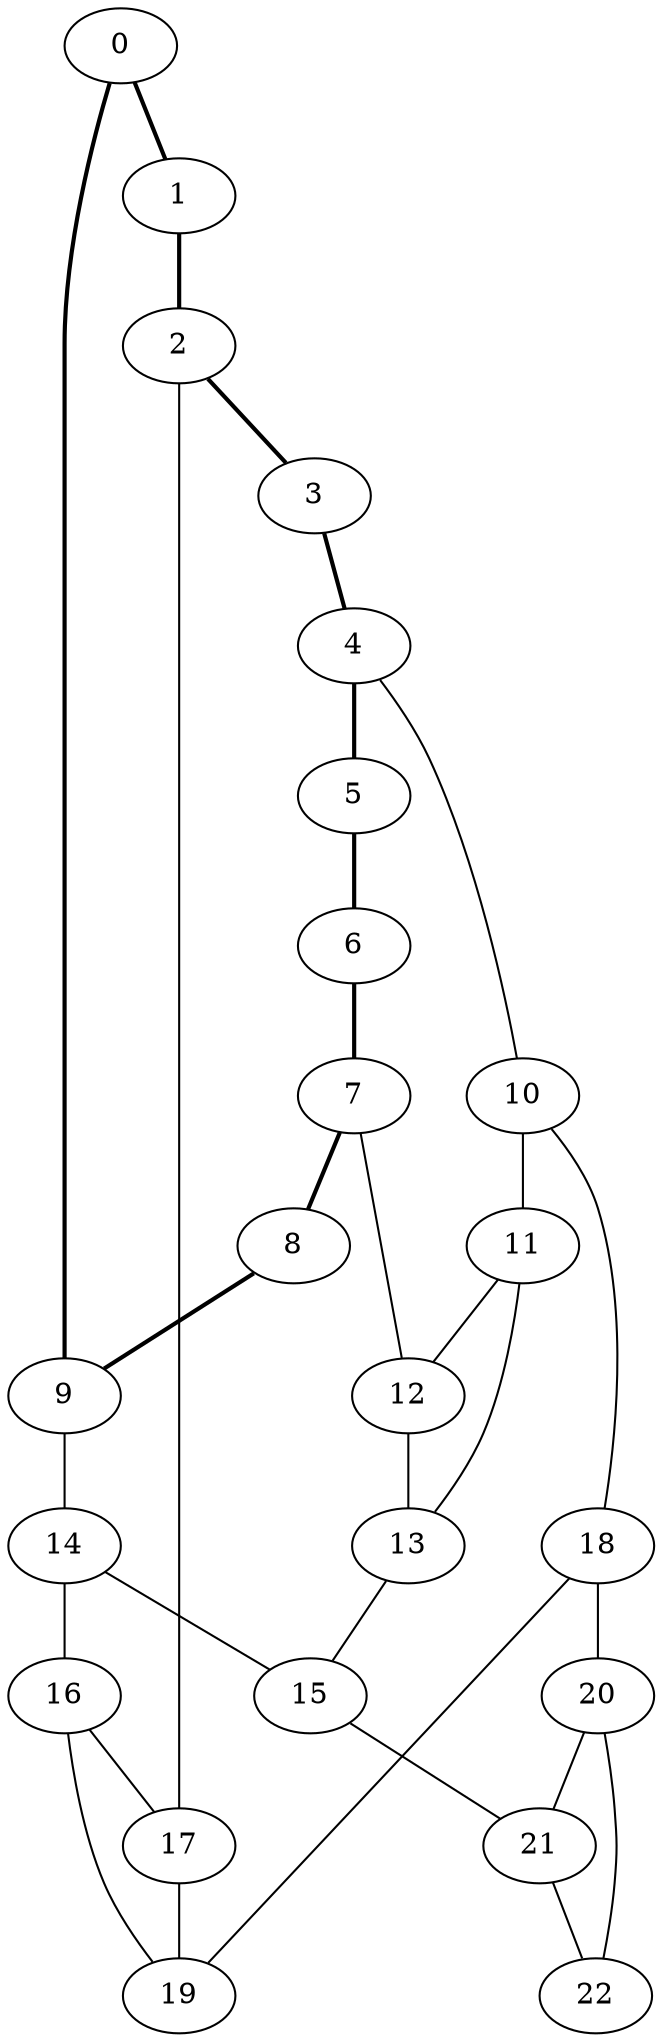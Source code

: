 graph G {
0 [ pos = " 4.80,0.00!" ];
0 -- 1[style=bold];
0 -- 9[style=bold];
1 [ pos = " 3.88,2.82!" ];
1 -- 2[style=bold];
2 [ pos = " 1.48,4.56!" ];
2 -- 3[style=bold];
2 -- 17;
3 [ pos = " -1.48,4.56!" ];
3 -- 4[style=bold];
4 [ pos = " -3.88,2.82!" ];
4 -- 5[style=bold];
4 -- 10;
5 [ pos = " -4.80,0.00!" ];
5 -- 6[style=bold];
6 [ pos = " -3.88,-2.82!" ];
6 -- 7[style=bold];
7 [ pos = " -1.48,-4.56!" ];
7 -- 8[style=bold];
7 -- 12;
8 [ pos = " 1.48,-4.56!" ];
8 -- 9[style=bold];
9 [ pos = " 3.88,-2.82!" ];
9 -- 14;
10 -- 11;
10 -- 18;
11 -- 12;
11 -- 13;
12 -- 13;
13 -- 15;
14 -- 15;
14 -- 16;
15 -- 21;
16 -- 17;
16 -- 19;
17 -- 19;
18 -- 19;
18 -- 20;
20 -- 21;
20 -- 22;
21 -- 22;
}
